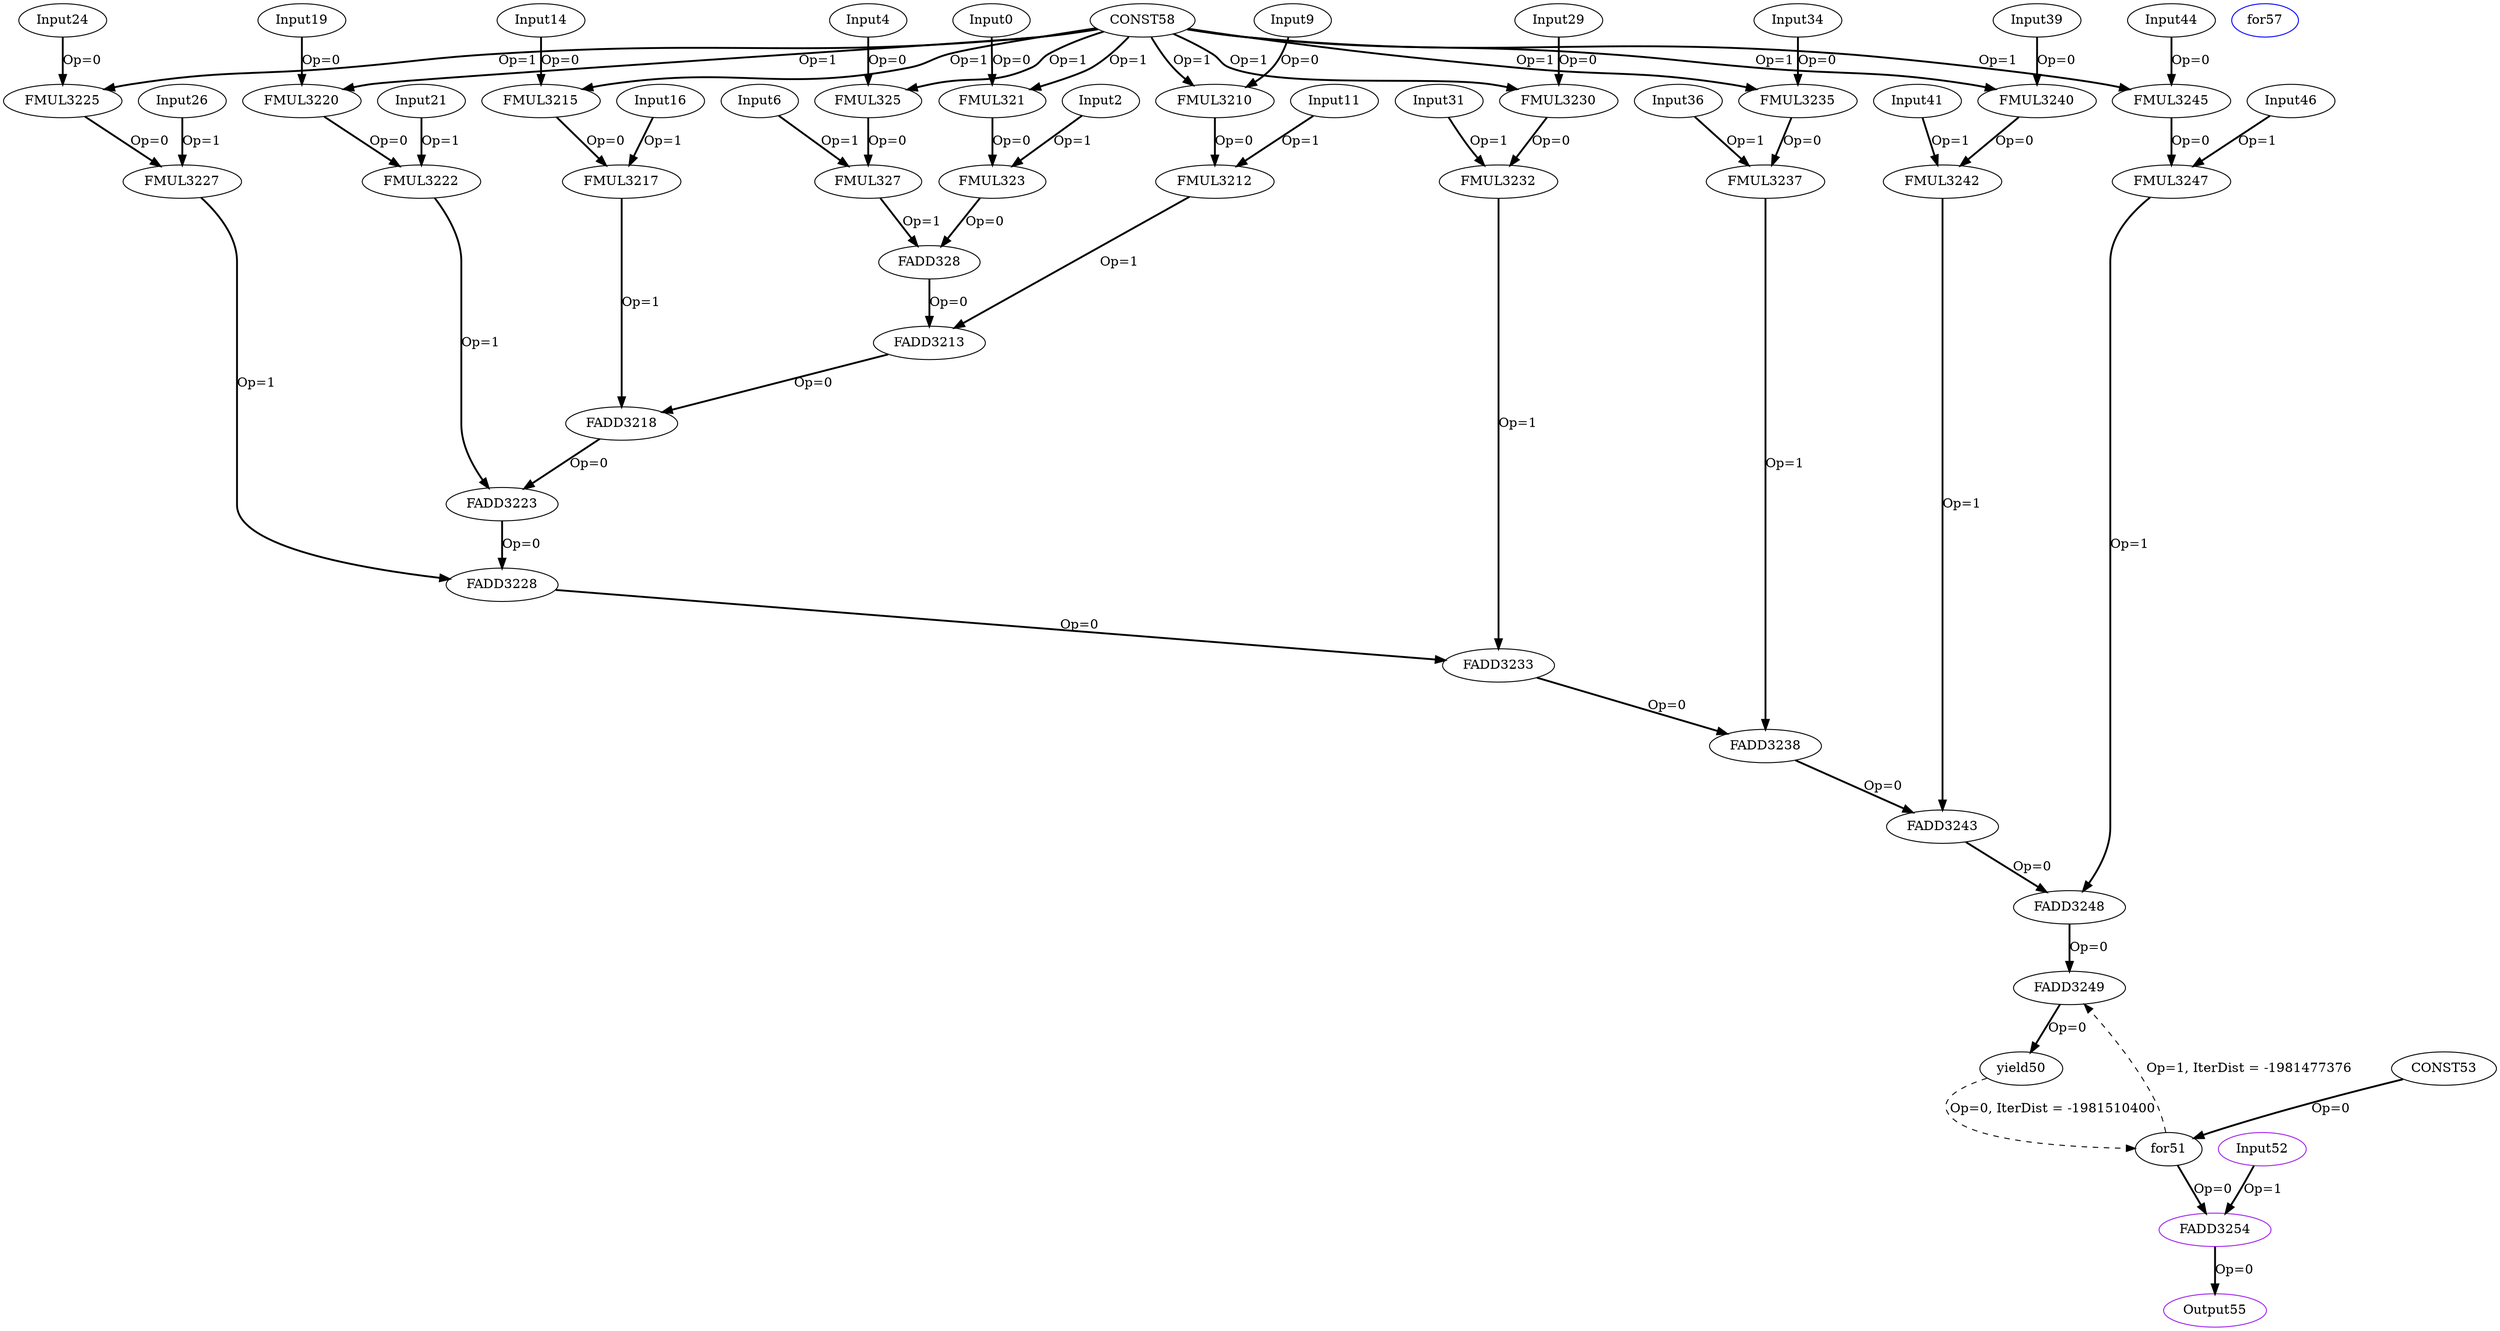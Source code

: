 Digraph G {
Input0[opcode = "Input", ref_name="kernel_gemm_1_1", size="120", offset="0,0", pattern="40,3,-80,25", color = black];
FMUL321[opcode = "FMUL32", color = black];
Input2[opcode = "Input", ref_name="kernel_gemm_1_2", size="3000", offset="0,0", pattern="1000,3,-1996,25", color = black];
FMUL323[opcode = "FMUL32", color = black];
Input4[opcode = "Input", ref_name="kernel_gemm_1_1", size="120", offset="0,4", pattern="40,3,-80,25", color = black];
FMUL325[opcode = "FMUL32", color = black];
Input6[opcode = "Input", ref_name="kernel_gemm_1_2", size="3000", offset="0,100", pattern="1000,3,-1996,25", color = black];
FMUL327[opcode = "FMUL32", color = black];
FADD328[opcode = "FADD32", color = black];
Input9[opcode = "Input", ref_name="kernel_gemm_1_1", size="120", offset="0,8", pattern="40,3,-80,25", color = black];
FMUL3210[opcode = "FMUL32", color = black];
Input11[opcode = "Input", ref_name="kernel_gemm_1_2", size="3000", offset="0,200", pattern="1000,3,-1996,25", color = black];
FMUL3212[opcode = "FMUL32", color = black];
FADD3213[opcode = "FADD32", color = black];
Input14[opcode = "Input", ref_name="kernel_gemm_1_1", size="120", offset="0,12", pattern="40,3,-80,25", color = black];
FMUL3215[opcode = "FMUL32", color = black];
Input16[opcode = "Input", ref_name="kernel_gemm_1_2", size="3000", offset="0,300", pattern="1000,3,-1996,25", color = black];
FMUL3217[opcode = "FMUL32", color = black];
FADD3218[opcode = "FADD32", color = black];
Input19[opcode = "Input", ref_name="kernel_gemm_1_1", size="120", offset="0,16", pattern="40,3,-80,25", color = black];
FMUL3220[opcode = "FMUL32", color = black];
Input21[opcode = "Input", ref_name="kernel_gemm_1_2", size="3000", offset="0,400", pattern="1000,3,-1996,25", color = black];
FMUL3222[opcode = "FMUL32", color = black];
FADD3223[opcode = "FADD32", color = black];
Input24[opcode = "Input", ref_name="kernel_gemm_1_1", size="120", offset="0,20", pattern="40,3,-80,25", color = black];
FMUL3225[opcode = "FMUL32", color = black];
Input26[opcode = "Input", ref_name="kernel_gemm_1_2", size="3000", offset="0,500", pattern="1000,3,-1996,25", color = black];
FMUL3227[opcode = "FMUL32", color = black];
FADD3228[opcode = "FADD32", color = black];
Input29[opcode = "Input", ref_name="kernel_gemm_1_1", size="120", offset="0,24", pattern="40,3,-80,25", color = black];
FMUL3230[opcode = "FMUL32", color = black];
Input31[opcode = "Input", ref_name="kernel_gemm_1_2", size="3000", offset="0,600", pattern="1000,3,-1996,25", color = black];
FMUL3232[opcode = "FMUL32", color = black];
FADD3233[opcode = "FADD32", color = black];
Input34[opcode = "Input", ref_name="kernel_gemm_1_1", size="120", offset="0,28", pattern="40,3,-80,25", color = black];
FMUL3235[opcode = "FMUL32", color = black];
Input36[opcode = "Input", ref_name="kernel_gemm_1_2", size="3000", offset="0,700", pattern="1000,3,-1996,25", color = black];
FMUL3237[opcode = "FMUL32", color = black];
FADD3238[opcode = "FADD32", color = black];
Input39[opcode = "Input", ref_name="kernel_gemm_1_1", size="120", offset="0,32", pattern="40,3,-80,25", color = black];
FMUL3240[opcode = "FMUL32", color = black];
Input41[opcode = "Input", ref_name="kernel_gemm_1_2", size="3000", offset="0,800", pattern="1000,3,-1996,25", color = black];
FMUL3242[opcode = "FMUL32", color = black];
FADD3243[opcode = "FADD32", color = black];
Input44[opcode = "Input", ref_name="kernel_gemm_1_1", size="120", offset="0,36", pattern="40,3,-80,25", color = black];
FMUL3245[opcode = "FMUL32", color = black];
Input46[opcode = "Input", ref_name="kernel_gemm_1_2", size="3000", offset="0,900", pattern="1000,3,-1996,25", color = black];
FMUL3247[opcode = "FMUL32", color = black];
FADD3248[opcode = "FADD32", color = black];
FADD3249[opcode = "FADD32", color = black];
yield50[opcode = "yield", color = black];
for51[opcode = "for", color = black];
Input52[opcode = "Input", ref_name="kernel_gemm_1_0", size="100", offset="0,0", pattern="0,3,4,25", color = purple];
CONST53[opcode = "CONST", value="0x00000000", color = black];
FADD3254[opcode = "FADD32", color = purple];
Output55[opcode = "Output", ref_name="kernel_gemm_1_3", size="100", offset="0,0", pattern="0,3,4,25", color = purple];
for57[opcode = "for", color = blue];
CONST58[opcode = "CONST", value="0x3FC00000", color = black];
Input0 -> FMUL321[color = black, style = bold, operand = 0, label = "Op=0"];
CONST58 -> FMUL321[color = black, style = bold, operand = 1, label = "Op=1"];
FMUL321 -> FMUL323[color = black, style = bold, operand = 0, label = "Op=0"];
Input2 -> FMUL323[color = black, style = bold, operand = 1, label = "Op=1"];
Input4 -> FMUL325[color = black, style = bold, operand = 0, label = "Op=0"];
CONST58 -> FMUL325[color = black, style = bold, operand = 1, label = "Op=1"];
FMUL325 -> FMUL327[color = black, style = bold, operand = 0, label = "Op=0"];
Input6 -> FMUL327[color = black, style = bold, operand = 1, label = "Op=1"];
FMUL323 -> FADD328[color = black, style = bold, operand = 0, label = "Op=0"];
FMUL327 -> FADD328[color = black, style = bold, operand = 1, label = "Op=1"];
Input9 -> FMUL3210[color = black, style = bold, operand = 0, label = "Op=0"];
CONST58 -> FMUL3210[color = black, style = bold, operand = 1, label = "Op=1"];
FMUL3210 -> FMUL3212[color = black, style = bold, operand = 0, label = "Op=0"];
Input11 -> FMUL3212[color = black, style = bold, operand = 1, label = "Op=1"];
FADD328 -> FADD3213[color = black, style = bold, operand = 0, label = "Op=0"];
FMUL3212 -> FADD3213[color = black, style = bold, operand = 1, label = "Op=1"];
Input14 -> FMUL3215[color = black, style = bold, operand = 0, label = "Op=0"];
CONST58 -> FMUL3215[color = black, style = bold, operand = 1, label = "Op=1"];
FMUL3215 -> FMUL3217[color = black, style = bold, operand = 0, label = "Op=0"];
Input16 -> FMUL3217[color = black, style = bold, operand = 1, label = "Op=1"];
FADD3213 -> FADD3218[color = black, style = bold, operand = 0, label = "Op=0"];
FMUL3217 -> FADD3218[color = black, style = bold, operand = 1, label = "Op=1"];
Input19 -> FMUL3220[color = black, style = bold, operand = 0, label = "Op=0"];
CONST58 -> FMUL3220[color = black, style = bold, operand = 1, label = "Op=1"];
FMUL3220 -> FMUL3222[color = black, style = bold, operand = 0, label = "Op=0"];
Input21 -> FMUL3222[color = black, style = bold, operand = 1, label = "Op=1"];
FADD3218 -> FADD3223[color = black, style = bold, operand = 0, label = "Op=0"];
FMUL3222 -> FADD3223[color = black, style = bold, operand = 1, label = "Op=1"];
Input24 -> FMUL3225[color = black, style = bold, operand = 0, label = "Op=0"];
CONST58 -> FMUL3225[color = black, style = bold, operand = 1, label = "Op=1"];
FMUL3225 -> FMUL3227[color = black, style = bold, operand = 0, label = "Op=0"];
Input26 -> FMUL3227[color = black, style = bold, operand = 1, label = "Op=1"];
FADD3223 -> FADD3228[color = black, style = bold, operand = 0, label = "Op=0"];
FMUL3227 -> FADD3228[color = black, style = bold, operand = 1, label = "Op=1"];
Input29 -> FMUL3230[color = black, style = bold, operand = 0, label = "Op=0"];
CONST58 -> FMUL3230[color = black, style = bold, operand = 1, label = "Op=1"];
FMUL3230 -> FMUL3232[color = black, style = bold, operand = 0, label = "Op=0"];
Input31 -> FMUL3232[color = black, style = bold, operand = 1, label = "Op=1"];
FADD3228 -> FADD3233[color = black, style = bold, operand = 0, label = "Op=0"];
FMUL3232 -> FADD3233[color = black, style = bold, operand = 1, label = "Op=1"];
Input34 -> FMUL3235[color = black, style = bold, operand = 0, label = "Op=0"];
CONST58 -> FMUL3235[color = black, style = bold, operand = 1, label = "Op=1"];
FMUL3235 -> FMUL3237[color = black, style = bold, operand = 0, label = "Op=0"];
Input36 -> FMUL3237[color = black, style = bold, operand = 1, label = "Op=1"];
FADD3233 -> FADD3238[color = black, style = bold, operand = 0, label = "Op=0"];
FMUL3237 -> FADD3238[color = black, style = bold, operand = 1, label = "Op=1"];
Input39 -> FMUL3240[color = black, style = bold, operand = 0, label = "Op=0"];
CONST58 -> FMUL3240[color = black, style = bold, operand = 1, label = "Op=1"];
FMUL3240 -> FMUL3242[color = black, style = bold, operand = 0, label = "Op=0"];
Input41 -> FMUL3242[color = black, style = bold, operand = 1, label = "Op=1"];
FADD3238 -> FADD3243[color = black, style = bold, operand = 0, label = "Op=0"];
FMUL3242 -> FADD3243[color = black, style = bold, operand = 1, label = "Op=1"];
Input44 -> FMUL3245[color = black, style = bold, operand = 0, label = "Op=0"];
CONST58 -> FMUL3245[color = black, style = bold, operand = 1, label = "Op=1"];
FMUL3245 -> FMUL3247[color = black, style = bold, operand = 0, label = "Op=0"];
Input46 -> FMUL3247[color = black, style = bold, operand = 1, label = "Op=1"];
FADD3243 -> FADD3248[color = black, style = bold, operand = 0, label = "Op=0"];
FMUL3247 -> FADD3248[color = black, style = bold, operand = 1, label = "Op=1"];
FADD3248 -> FADD3249[color = black, style = bold, operand = 0, label = "Op=0"];
for51 -> FADD3249[color = black, style = dashed, operand = 1, iterdist = -1981477376, label = "Op=1, IterDist = -1981477376"];
FADD3249 -> yield50[color = black, style = bold, operand = 0, label = "Op=0"];
CONST53 -> for51[color = black, style = bold, operand = 0, label = "Op=0"];
for51 -> FADD3254[color = black, style = bold, operand = 0, label = "Op=0"];
Input52 -> FADD3254[color = black, style = bold, operand = 1, label = "Op=1"];
FADD3254 -> Output55[color = black, style = bold, operand = 0, label = "Op=0"];
yield50 -> for51[color = black, style = dashed, operand = 0, iterdist = -1981510400, label = "Op=0, IterDist = -1981510400"];
}
